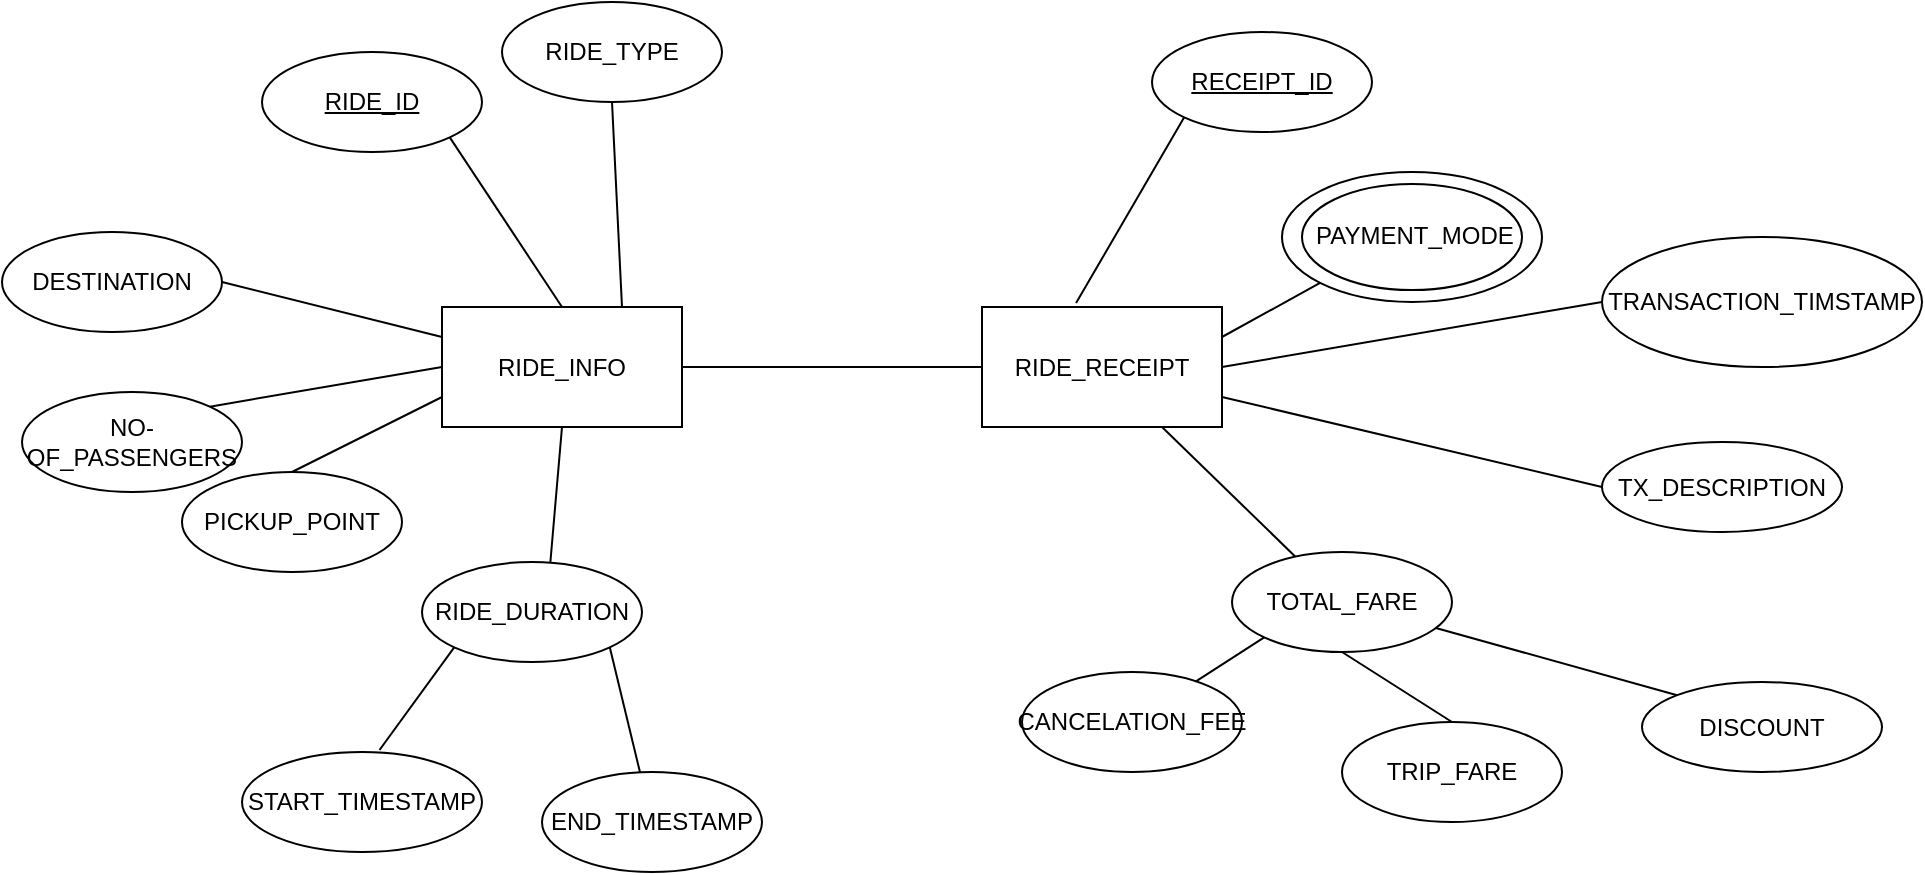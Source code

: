 <mxfile version="12.3.3" type="device" pages="1"><diagram id="rvng6MtG-VQ0wNqi6GVh" name="Page-1"><mxGraphModel dx="1422" dy="794" grid="1" gridSize="10" guides="1" tooltips="1" connect="1" arrows="1" fold="1" page="1" pageScale="1" pageWidth="1100" pageHeight="1700" math="0" shadow="0"><root><mxCell id="0"/><mxCell id="1" parent="0"/><mxCell id="Js9ZCu5tpPCyN0kuMBnG-23" style="edgeStyle=none;rounded=0;orthogonalLoop=1;jettySize=auto;html=1;exitX=0;exitY=0.75;exitDx=0;exitDy=0;entryX=0.5;entryY=0;entryDx=0;entryDy=0;endArrow=none;endFill=0;" parent="1" source="Js9ZCu5tpPCyN0kuMBnG-1" target="Js9ZCu5tpPCyN0kuMBnG-14" edge="1"><mxGeometry relative="1" as="geometry"/></mxCell><mxCell id="Js9ZCu5tpPCyN0kuMBnG-24" style="edgeStyle=none;rounded=0;orthogonalLoop=1;jettySize=auto;html=1;exitX=0.5;exitY=1;exitDx=0;exitDy=0;entryX=0.582;entryY=0.04;entryDx=0;entryDy=0;entryPerimeter=0;endArrow=none;endFill=0;" parent="1" source="Js9ZCu5tpPCyN0kuMBnG-1" target="Js9ZCu5tpPCyN0kuMBnG-16" edge="1"><mxGeometry relative="1" as="geometry"/></mxCell><mxCell id="CwmHq2rba-Q1tR2PKinv-10" style="edgeStyle=none;rounded=0;orthogonalLoop=1;jettySize=auto;html=1;exitX=1;exitY=0.5;exitDx=0;exitDy=0;entryX=0;entryY=0.5;entryDx=0;entryDy=0;endArrow=none;endFill=0;" edge="1" parent="1" source="Js9ZCu5tpPCyN0kuMBnG-1" target="Js9ZCu5tpPCyN0kuMBnG-8"><mxGeometry relative="1" as="geometry"/></mxCell><mxCell id="Js9ZCu5tpPCyN0kuMBnG-1" value="RIDE_INFO" style="rounded=0;whiteSpace=wrap;html=1;" parent="1" vertex="1"><mxGeometry x="290" y="237.5" width="120" height="60" as="geometry"/></mxCell><mxCell id="Js9ZCu5tpPCyN0kuMBnG-26" style="edgeStyle=none;rounded=0;orthogonalLoop=1;jettySize=auto;html=1;exitX=1;exitY=1;exitDx=0;exitDy=0;entryX=0.5;entryY=0;entryDx=0;entryDy=0;endArrow=none;endFill=0;" parent="1" source="Js9ZCu5tpPCyN0kuMBnG-2" target="Js9ZCu5tpPCyN0kuMBnG-1" edge="1"><mxGeometry relative="1" as="geometry"/></mxCell><mxCell id="Js9ZCu5tpPCyN0kuMBnG-2" value="&lt;u&gt;RIDE_ID&lt;/u&gt;" style="ellipse;whiteSpace=wrap;html=1;" parent="1" vertex="1"><mxGeometry x="200" y="110" width="110" height="50" as="geometry"/></mxCell><mxCell id="Js9ZCu5tpPCyN0kuMBnG-29" style="edgeStyle=none;rounded=0;orthogonalLoop=1;jettySize=auto;html=1;exitX=0;exitY=1;exitDx=0;exitDy=0;entryX=0.392;entryY=-0.033;entryDx=0;entryDy=0;entryPerimeter=0;endArrow=none;endFill=0;" parent="1" source="Js9ZCu5tpPCyN0kuMBnG-4" target="Js9ZCu5tpPCyN0kuMBnG-8" edge="1"><mxGeometry relative="1" as="geometry"/></mxCell><mxCell id="Js9ZCu5tpPCyN0kuMBnG-4" value="&lt;u&gt;RECEIPT_ID&lt;/u&gt;" style="ellipse;whiteSpace=wrap;html=1;" parent="1" vertex="1"><mxGeometry x="645" y="100" width="110" height="50" as="geometry"/></mxCell><mxCell id="Js9ZCu5tpPCyN0kuMBnG-27" style="edgeStyle=none;rounded=0;orthogonalLoop=1;jettySize=auto;html=1;exitX=0.75;exitY=1;exitDx=0;exitDy=0;endArrow=none;endFill=0;" parent="1" source="Js9ZCu5tpPCyN0kuMBnG-8" target="Js9ZCu5tpPCyN0kuMBnG-11" edge="1"><mxGeometry relative="1" as="geometry"/></mxCell><mxCell id="Js9ZCu5tpPCyN0kuMBnG-28" style="edgeStyle=none;rounded=0;orthogonalLoop=1;jettySize=auto;html=1;exitX=1;exitY=0.25;exitDx=0;exitDy=0;entryX=0;entryY=1;entryDx=0;entryDy=0;endArrow=none;endFill=0;" parent="1" source="Js9ZCu5tpPCyN0kuMBnG-8" target="Js9ZCu5tpPCyN0kuMBnG-12" edge="1"><mxGeometry relative="1" as="geometry"/></mxCell><mxCell id="CwmHq2rba-Q1tR2PKinv-8" style="edgeStyle=none;rounded=0;orthogonalLoop=1;jettySize=auto;html=1;exitX=1;exitY=0.75;exitDx=0;exitDy=0;entryX=0;entryY=0.5;entryDx=0;entryDy=0;endArrow=none;endFill=0;" edge="1" parent="1" source="Js9ZCu5tpPCyN0kuMBnG-8" target="CwmHq2rba-Q1tR2PKinv-2"><mxGeometry relative="1" as="geometry"/></mxCell><mxCell id="CwmHq2rba-Q1tR2PKinv-9" style="edgeStyle=none;rounded=0;orthogonalLoop=1;jettySize=auto;html=1;exitX=1;exitY=0.5;exitDx=0;exitDy=0;entryX=0;entryY=0.5;entryDx=0;entryDy=0;endArrow=none;endFill=0;" edge="1" parent="1" source="Js9ZCu5tpPCyN0kuMBnG-8" target="CwmHq2rba-Q1tR2PKinv-1"><mxGeometry relative="1" as="geometry"/></mxCell><mxCell id="Js9ZCu5tpPCyN0kuMBnG-8" value="RIDE_RECEIPT" style="rounded=0;whiteSpace=wrap;html=1;" parent="1" vertex="1"><mxGeometry x="560" y="237.5" width="120" height="60" as="geometry"/></mxCell><mxCell id="Js9ZCu5tpPCyN0kuMBnG-37" style="edgeStyle=none;rounded=0;orthogonalLoop=1;jettySize=auto;html=1;exitX=0;exitY=1;exitDx=0;exitDy=0;endArrow=none;endFill=0;" parent="1" source="Js9ZCu5tpPCyN0kuMBnG-11" target="Js9ZCu5tpPCyN0kuMBnG-36" edge="1"><mxGeometry relative="1" as="geometry"/></mxCell><mxCell id="Js9ZCu5tpPCyN0kuMBnG-38" style="edgeStyle=none;rounded=0;orthogonalLoop=1;jettySize=auto;html=1;exitX=0.5;exitY=1;exitDx=0;exitDy=0;entryX=0.5;entryY=0;entryDx=0;entryDy=0;endArrow=none;endFill=0;" parent="1" source="Js9ZCu5tpPCyN0kuMBnG-11" target="Js9ZCu5tpPCyN0kuMBnG-35" edge="1"><mxGeometry relative="1" as="geometry"/></mxCell><mxCell id="Js9ZCu5tpPCyN0kuMBnG-11" value="TOTAL_FARE" style="ellipse;whiteSpace=wrap;html=1;" parent="1" vertex="1"><mxGeometry x="685" y="360" width="110" height="50" as="geometry"/></mxCell><mxCell id="Js9ZCu5tpPCyN0kuMBnG-12" value="" style="ellipse;whiteSpace=wrap;html=1;" parent="1" vertex="1"><mxGeometry x="710" y="170" width="130" height="65" as="geometry"/></mxCell><mxCell id="Js9ZCu5tpPCyN0kuMBnG-25" style="edgeStyle=none;rounded=0;orthogonalLoop=1;jettySize=auto;html=1;exitX=1;exitY=0.5;exitDx=0;exitDy=0;entryX=0;entryY=0.25;entryDx=0;entryDy=0;endArrow=none;endFill=0;" parent="1" source="Js9ZCu5tpPCyN0kuMBnG-13" target="Js9ZCu5tpPCyN0kuMBnG-1" edge="1"><mxGeometry relative="1" as="geometry"/></mxCell><mxCell id="Js9ZCu5tpPCyN0kuMBnG-13" value="DESTINATION" style="ellipse;whiteSpace=wrap;html=1;" parent="1" vertex="1"><mxGeometry x="70" y="200" width="110" height="50" as="geometry"/></mxCell><mxCell id="Js9ZCu5tpPCyN0kuMBnG-14" value="PICKUP_POINT" style="ellipse;whiteSpace=wrap;html=1;" parent="1" vertex="1"><mxGeometry x="160" y="320" width="110" height="50" as="geometry"/></mxCell><mxCell id="Js9ZCu5tpPCyN0kuMBnG-21" style="rounded=0;orthogonalLoop=1;jettySize=auto;html=1;exitX=0;exitY=1;exitDx=0;exitDy=0;entryX=0.573;entryY=-0.02;entryDx=0;entryDy=0;entryPerimeter=0;endArrow=none;endFill=0;" parent="1" source="Js9ZCu5tpPCyN0kuMBnG-16" target="Js9ZCu5tpPCyN0kuMBnG-18" edge="1"><mxGeometry relative="1" as="geometry"/></mxCell><mxCell id="Js9ZCu5tpPCyN0kuMBnG-22" style="edgeStyle=none;rounded=0;orthogonalLoop=1;jettySize=auto;html=1;exitX=1;exitY=1;exitDx=0;exitDy=0;endArrow=none;endFill=0;" parent="1" source="Js9ZCu5tpPCyN0kuMBnG-16" target="Js9ZCu5tpPCyN0kuMBnG-19" edge="1"><mxGeometry relative="1" as="geometry"/></mxCell><mxCell id="Js9ZCu5tpPCyN0kuMBnG-16" value="RIDE_DURATION" style="ellipse;whiteSpace=wrap;html=1;" parent="1" vertex="1"><mxGeometry x="280" y="365" width="110" height="50" as="geometry"/></mxCell><mxCell id="Js9ZCu5tpPCyN0kuMBnG-18" value="START_TIMESTAMP" style="ellipse;whiteSpace=wrap;html=1;" parent="1" vertex="1"><mxGeometry x="190" y="460" width="120" height="50" as="geometry"/></mxCell><mxCell id="Js9ZCu5tpPCyN0kuMBnG-19" value="END_TIMESTAMP" style="ellipse;whiteSpace=wrap;html=1;" parent="1" vertex="1"><mxGeometry x="340" y="470" width="110" height="50" as="geometry"/></mxCell><mxCell id="Js9ZCu5tpPCyN0kuMBnG-31" style="edgeStyle=none;rounded=0;orthogonalLoop=1;jettySize=auto;html=1;exitX=0.5;exitY=1;exitDx=0;exitDy=0;entryX=0.75;entryY=0;entryDx=0;entryDy=0;endArrow=none;endFill=0;" parent="1" source="Js9ZCu5tpPCyN0kuMBnG-30" target="Js9ZCu5tpPCyN0kuMBnG-1" edge="1"><mxGeometry relative="1" as="geometry"/></mxCell><mxCell id="Js9ZCu5tpPCyN0kuMBnG-30" value="RIDE_TYPE" style="ellipse;whiteSpace=wrap;html=1;" parent="1" vertex="1"><mxGeometry x="320" y="85" width="110" height="50" as="geometry"/></mxCell><mxCell id="Js9ZCu5tpPCyN0kuMBnG-33" style="edgeStyle=none;rounded=0;orthogonalLoop=1;jettySize=auto;html=1;exitX=1;exitY=0;exitDx=0;exitDy=0;entryX=0;entryY=0.5;entryDx=0;entryDy=0;endArrow=none;endFill=0;" parent="1" source="Js9ZCu5tpPCyN0kuMBnG-32" target="Js9ZCu5tpPCyN0kuMBnG-1" edge="1"><mxGeometry relative="1" as="geometry"/></mxCell><mxCell id="Js9ZCu5tpPCyN0kuMBnG-32" value="NO-OF_PASSENGERS" style="ellipse;whiteSpace=wrap;html=1;" parent="1" vertex="1"><mxGeometry x="80" y="280" width="110" height="50" as="geometry"/></mxCell><mxCell id="Js9ZCu5tpPCyN0kuMBnG-35" value="TRIP_FARE" style="ellipse;whiteSpace=wrap;html=1;" parent="1" vertex="1"><mxGeometry x="740" y="445" width="110" height="50" as="geometry"/></mxCell><mxCell id="Js9ZCu5tpPCyN0kuMBnG-36" value="CANCELATION_FEE" style="ellipse;whiteSpace=wrap;html=1;" parent="1" vertex="1"><mxGeometry x="580" y="420" width="110" height="50" as="geometry"/></mxCell><mxCell id="xmpNY4NGmkWjbiNFGayM-4" value="" style="ellipse;whiteSpace=wrap;html=1;" parent="1" vertex="1"><mxGeometry x="720" y="176" width="110" height="53" as="geometry"/></mxCell><mxCell id="xmpNY4NGmkWjbiNFGayM-7" value="PAYMENT_MODE" style="text;html=1;" parent="1" vertex="1"><mxGeometry x="725" y="187.5" width="100" height="30" as="geometry"/></mxCell><mxCell id="CwmHq2rba-Q1tR2PKinv-1" value="TRANSACTION_TIMSTAMP" style="ellipse;whiteSpace=wrap;html=1;" vertex="1" parent="1"><mxGeometry x="870" y="202.5" width="160" height="65" as="geometry"/></mxCell><mxCell id="CwmHq2rba-Q1tR2PKinv-2" value="TX_DESCRIPTION" style="ellipse;whiteSpace=wrap;html=1;" vertex="1" parent="1"><mxGeometry x="870" y="305" width="120" height="45" as="geometry"/></mxCell><mxCell id="CwmHq2rba-Q1tR2PKinv-6" style="edgeStyle=none;rounded=0;orthogonalLoop=1;jettySize=auto;html=1;exitX=0;exitY=0;exitDx=0;exitDy=0;endArrow=none;endFill=0;" edge="1" parent="1" source="CwmHq2rba-Q1tR2PKinv-3" target="Js9ZCu5tpPCyN0kuMBnG-11"><mxGeometry relative="1" as="geometry"/></mxCell><mxCell id="CwmHq2rba-Q1tR2PKinv-3" value="DISCOUNT" style="ellipse;whiteSpace=wrap;html=1;" vertex="1" parent="1"><mxGeometry x="890" y="425" width="120" height="45" as="geometry"/></mxCell></root></mxGraphModel></diagram></mxfile>